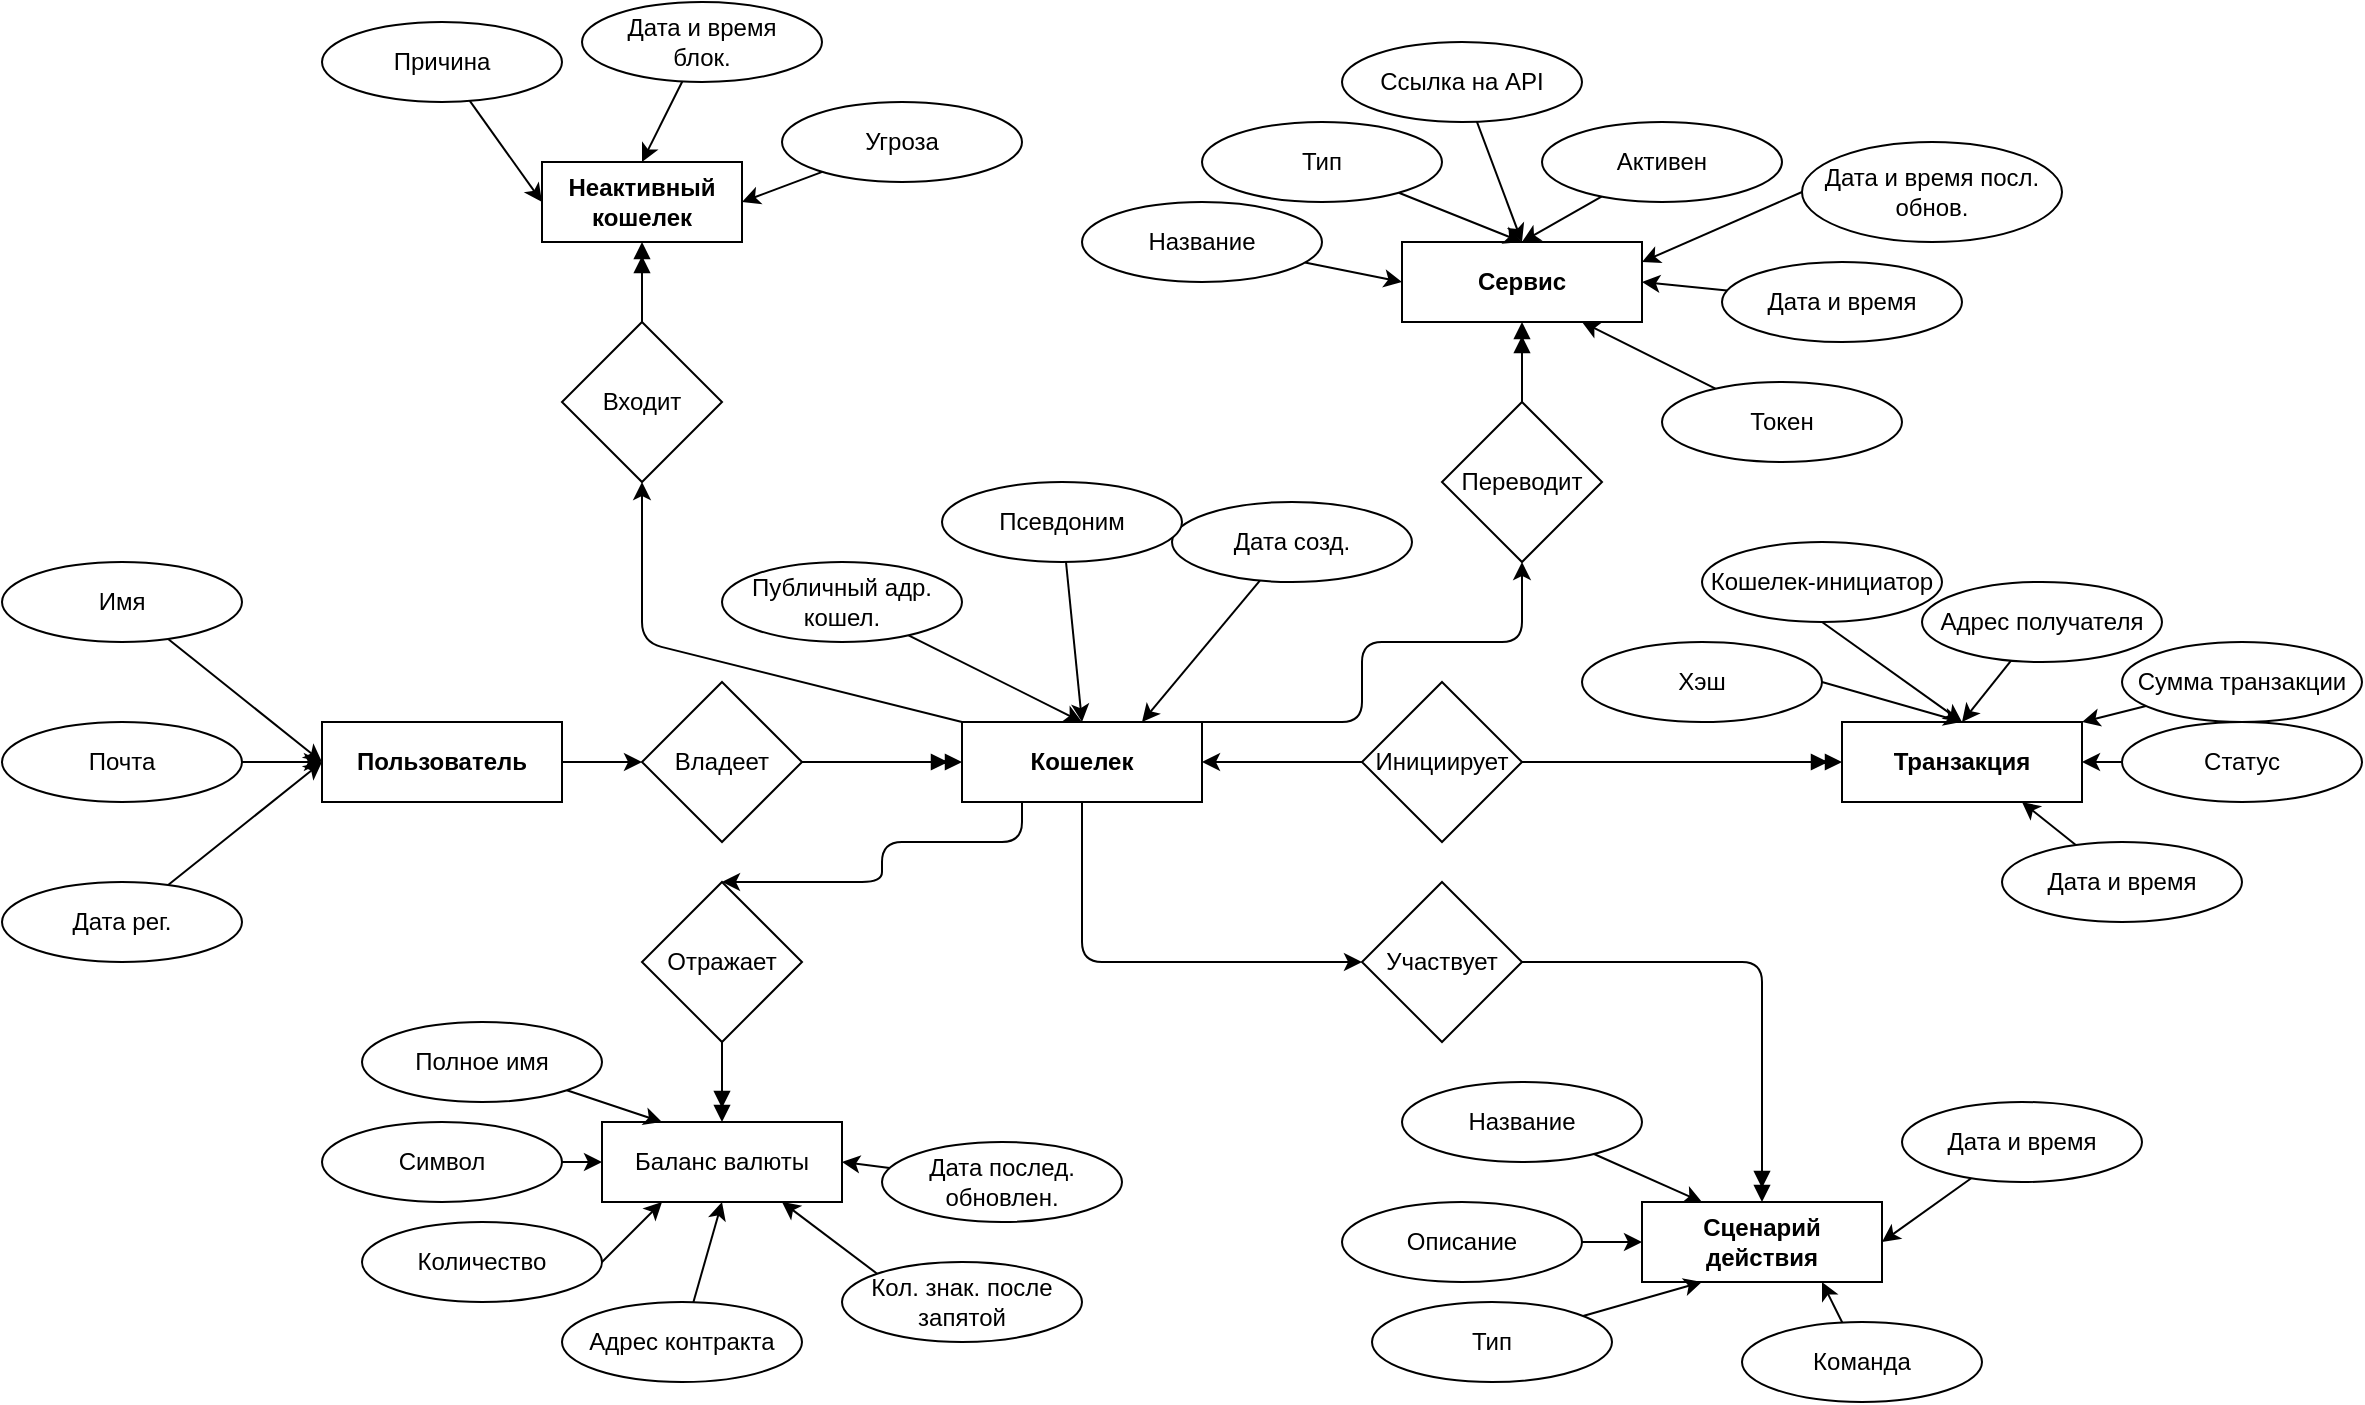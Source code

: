 <mxfile>
    <diagram id="Eth7Fp71FNX5mIKtPomX" name="Page-1">
        <mxGraphModel dx="1821" dy="764" grid="1" gridSize="10" guides="1" tooltips="1" connect="1" arrows="1" fold="1" page="1" pageScale="1" pageWidth="850" pageHeight="1100" math="0" shadow="0">
            <root>
                <mxCell id="0"/>
                <mxCell id="1" parent="0"/>
                <mxCell id="55" style="edgeStyle=none;html=1;entryX=0;entryY=0.5;entryDx=0;entryDy=0;" parent="1" source="32" target="54" edge="1">
                    <mxGeometry relative="1" as="geometry">
                        <Array as="points">
                            <mxPoint x="260" y="520"/>
                            <mxPoint x="260" y="560"/>
                            <mxPoint x="300" y="560"/>
                            <mxPoint x="360" y="560"/>
                        </Array>
                    </mxGeometry>
                </mxCell>
                <mxCell id="118" style="edgeStyle=none;html=1;exitX=0.25;exitY=1;exitDx=0;exitDy=0;entryX=0.5;entryY=0;entryDx=0;entryDy=0;" edge="1" parent="1" source="32" target="116">
                    <mxGeometry relative="1" as="geometry">
                        <Array as="points">
                            <mxPoint x="230" y="500"/>
                            <mxPoint x="160" y="500"/>
                            <mxPoint x="160" y="520"/>
                        </Array>
                    </mxGeometry>
                </mxCell>
                <mxCell id="143" style="edgeStyle=none;html=1;exitX=1;exitY=0;exitDx=0;exitDy=0;entryX=0.5;entryY=1;entryDx=0;entryDy=0;" edge="1" parent="1" source="32" target="63">
                    <mxGeometry relative="1" as="geometry">
                        <Array as="points">
                            <mxPoint x="400" y="440"/>
                            <mxPoint x="400" y="400"/>
                            <mxPoint x="480" y="400"/>
                        </Array>
                    </mxGeometry>
                </mxCell>
                <mxCell id="161" style="edgeStyle=none;html=1;exitX=0;exitY=0;exitDx=0;exitDy=0;entryX=0.5;entryY=1;entryDx=0;entryDy=0;" edge="1" parent="1" source="32" target="70">
                    <mxGeometry relative="1" as="geometry">
                        <Array as="points">
                            <mxPoint x="40" y="400"/>
                        </Array>
                    </mxGeometry>
                </mxCell>
                <mxCell id="32" value="&lt;strong data-end=&quot;286&quot; data-start=&quot;266&quot;&gt;Кошелек&lt;/strong&gt;" style="rounded=0;whiteSpace=wrap;html=1;" parent="1" vertex="1">
                    <mxGeometry x="200" y="440" width="120" height="40" as="geometry"/>
                </mxCell>
                <mxCell id="35" value="&lt;strong data-end=&quot;913&quot; data-start=&quot;885&quot;&gt;Транзакция&lt;/strong&gt;" style="rounded=0;whiteSpace=wrap;html=1;" parent="1" vertex="1">
                    <mxGeometry x="640" y="440" width="120" height="40" as="geometry"/>
                </mxCell>
                <mxCell id="38" style="edgeStyle=none;html=1;entryX=1;entryY=0.5;entryDx=0;entryDy=0;" parent="1" source="40" target="32" edge="1">
                    <mxGeometry relative="1" as="geometry"/>
                </mxCell>
                <mxCell id="39" style="edgeStyle=none;html=1;entryX=0;entryY=0.5;entryDx=0;entryDy=0;endArrow=doubleBlock;endFill=1;" parent="1" source="40" target="35" edge="1">
                    <mxGeometry relative="1" as="geometry"/>
                </mxCell>
                <mxCell id="40" value="Инициирует" style="rhombus;whiteSpace=wrap;html=1;" parent="1" vertex="1">
                    <mxGeometry x="400" y="420" width="80" height="80" as="geometry"/>
                </mxCell>
                <mxCell id="53" value="&lt;strong data-end=&quot;1103&quot; data-start=&quot;1066&quot;&gt;Сценарий действия&lt;/strong&gt;" style="rounded=0;whiteSpace=wrap;html=1;" parent="1" vertex="1">
                    <mxGeometry x="540" y="680" width="120" height="40" as="geometry"/>
                </mxCell>
                <mxCell id="56" style="edgeStyle=none;html=1;entryX=0.5;entryY=0;entryDx=0;entryDy=0;endArrow=doubleBlock;endFill=1;exitX=1;exitY=0.5;exitDx=0;exitDy=0;" parent="1" source="54" target="53" edge="1">
                    <mxGeometry relative="1" as="geometry">
                        <mxPoint x="580" y="560" as="sourcePoint"/>
                        <Array as="points">
                            <mxPoint x="600" y="560"/>
                        </Array>
                    </mxGeometry>
                </mxCell>
                <mxCell id="54" value="Участвует" style="rhombus;whiteSpace=wrap;html=1;" parent="1" vertex="1">
                    <mxGeometry x="400" y="520" width="80" height="80" as="geometry"/>
                </mxCell>
                <mxCell id="59" style="edgeStyle=none;html=1;entryX=0;entryY=0.5;entryDx=0;entryDy=0;" parent="1" source="57" target="58" edge="1">
                    <mxGeometry relative="1" as="geometry"/>
                </mxCell>
                <mxCell id="57" value="&lt;b&gt;Пользователь&lt;/b&gt;" style="rounded=0;whiteSpace=wrap;html=1;" parent="1" vertex="1">
                    <mxGeometry x="-120" y="440" width="120" height="40" as="geometry"/>
                </mxCell>
                <mxCell id="60" style="edgeStyle=none;html=1;entryX=0;entryY=0.5;entryDx=0;entryDy=0;endArrow=doubleBlock;endFill=1;" parent="1" source="58" target="32" edge="1">
                    <mxGeometry relative="1" as="geometry"/>
                </mxCell>
                <mxCell id="58" value="Владеет" style="rhombus;whiteSpace=wrap;html=1;" parent="1" vertex="1">
                    <mxGeometry x="40" y="420" width="80" height="80" as="geometry"/>
                </mxCell>
                <mxCell id="62" value="&lt;strong data-end=&quot;286&quot; data-start=&quot;266&quot;&gt;Сервис&lt;/strong&gt;" style="rounded=0;whiteSpace=wrap;html=1;" parent="1" vertex="1">
                    <mxGeometry x="420" y="200" width="120" height="40" as="geometry"/>
                </mxCell>
                <mxCell id="68" style="edgeStyle=none;html=1;entryX=0.5;entryY=1;entryDx=0;entryDy=0;endArrow=doubleBlock;endFill=1;" parent="1" source="63" target="62" edge="1">
                    <mxGeometry relative="1" as="geometry"/>
                </mxCell>
                <mxCell id="63" value="Переводит" style="rhombus;whiteSpace=wrap;html=1;" parent="1" vertex="1">
                    <mxGeometry x="440" y="280" width="80" height="80" as="geometry"/>
                </mxCell>
                <mxCell id="69" value="&lt;strong data-end=&quot;286&quot; data-start=&quot;266&quot;&gt;Неактивный кошелек&lt;/strong&gt;" style="rounded=0;whiteSpace=wrap;html=1;" parent="1" vertex="1">
                    <mxGeometry x="-10" y="160" width="100" height="40" as="geometry"/>
                </mxCell>
                <mxCell id="72" style="edgeStyle=none;html=1;entryX=0.5;entryY=1;entryDx=0;entryDy=0;endArrow=doubleBlock;endFill=1;exitX=0.5;exitY=0;exitDx=0;exitDy=0;" parent="1" source="70" target="69" edge="1">
                    <mxGeometry relative="1" as="geometry"/>
                </mxCell>
                <mxCell id="70" value="Входит" style="rhombus;whiteSpace=wrap;html=1;" parent="1" vertex="1">
                    <mxGeometry y="240" width="80" height="80" as="geometry"/>
                </mxCell>
                <mxCell id="82" style="edgeStyle=none;html=1;entryX=0;entryY=0.5;entryDx=0;entryDy=0;" edge="1" parent="1" source="77" target="57">
                    <mxGeometry relative="1" as="geometry"/>
                </mxCell>
                <mxCell id="77" value="Имя" style="ellipse;whiteSpace=wrap;html=1;" vertex="1" parent="1">
                    <mxGeometry x="-280" y="360" width="120" height="40" as="geometry"/>
                </mxCell>
                <mxCell id="84" style="edgeStyle=none;html=1;entryX=0;entryY=0.5;entryDx=0;entryDy=0;" edge="1" parent="1" source="78" target="57">
                    <mxGeometry relative="1" as="geometry"/>
                </mxCell>
                <mxCell id="78" value="Почта" style="ellipse;whiteSpace=wrap;html=1;" vertex="1" parent="1">
                    <mxGeometry x="-280" y="440" width="120" height="40" as="geometry"/>
                </mxCell>
                <mxCell id="86" style="edgeStyle=none;html=1;entryX=0;entryY=0.5;entryDx=0;entryDy=0;" edge="1" parent="1" source="79" target="57">
                    <mxGeometry relative="1" as="geometry"/>
                </mxCell>
                <mxCell id="79" value="Дата рег." style="ellipse;whiteSpace=wrap;html=1;" vertex="1" parent="1">
                    <mxGeometry x="-280" y="520" width="120" height="40" as="geometry"/>
                </mxCell>
                <mxCell id="90" style="edgeStyle=none;html=1;entryX=0.5;entryY=0;entryDx=0;entryDy=0;" edge="1" parent="1" source="87" target="32">
                    <mxGeometry relative="1" as="geometry"/>
                </mxCell>
                <mxCell id="87" value="Публичный адр. кошел." style="ellipse;whiteSpace=wrap;html=1;" vertex="1" parent="1">
                    <mxGeometry x="80" y="360" width="120" height="40" as="geometry"/>
                </mxCell>
                <mxCell id="92" style="edgeStyle=none;html=1;entryX=0.75;entryY=0;entryDx=0;entryDy=0;" edge="1" parent="1" source="89" target="32">
                    <mxGeometry relative="1" as="geometry"/>
                </mxCell>
                <mxCell id="89" value="Дата созд." style="ellipse;whiteSpace=wrap;html=1;" vertex="1" parent="1">
                    <mxGeometry x="305" y="330" width="120" height="40" as="geometry"/>
                </mxCell>
                <mxCell id="111" style="edgeStyle=none;html=1;entryX=0.5;entryY=0;entryDx=0;entryDy=0;exitX=1;exitY=0.5;exitDx=0;exitDy=0;" edge="1" parent="1" source="94" target="35">
                    <mxGeometry relative="1" as="geometry">
                        <mxPoint x="633.666" y="428.944" as="sourcePoint"/>
                    </mxGeometry>
                </mxCell>
                <mxCell id="94" value="Хэш" style="ellipse;whiteSpace=wrap;html=1;" vertex="1" parent="1">
                    <mxGeometry x="510" y="400" width="120" height="40" as="geometry"/>
                </mxCell>
                <mxCell id="110" style="edgeStyle=none;html=1;exitX=0.5;exitY=1;exitDx=0;exitDy=0;entryX=0.5;entryY=0;entryDx=0;entryDy=0;" edge="1" parent="1" source="95" target="35">
                    <mxGeometry relative="1" as="geometry"/>
                </mxCell>
                <mxCell id="95" value="Кошелек-инициатор" style="ellipse;whiteSpace=wrap;html=1;" vertex="1" parent="1">
                    <mxGeometry x="570" y="350" width="120" height="40" as="geometry"/>
                </mxCell>
                <mxCell id="109" style="edgeStyle=none;html=1;entryX=0.5;entryY=0;entryDx=0;entryDy=0;" edge="1" parent="1" source="97" target="35">
                    <mxGeometry relative="1" as="geometry"/>
                </mxCell>
                <mxCell id="97" value="Адрес получателя" style="ellipse;whiteSpace=wrap;html=1;" vertex="1" parent="1">
                    <mxGeometry x="680" y="370" width="120" height="40" as="geometry"/>
                </mxCell>
                <mxCell id="108" style="edgeStyle=none;html=1;entryX=1;entryY=0;entryDx=0;entryDy=0;" edge="1" parent="1" source="98" target="35">
                    <mxGeometry relative="1" as="geometry"/>
                </mxCell>
                <mxCell id="98" value="Сумма транзакции" style="ellipse;whiteSpace=wrap;html=1;" vertex="1" parent="1">
                    <mxGeometry x="780" y="400" width="120" height="40" as="geometry"/>
                </mxCell>
                <mxCell id="107" style="edgeStyle=none;html=1;entryX=1;entryY=0.5;entryDx=0;entryDy=0;" edge="1" parent="1" source="99" target="35">
                    <mxGeometry relative="1" as="geometry"/>
                </mxCell>
                <mxCell id="99" value="Статус" style="ellipse;whiteSpace=wrap;html=1;" vertex="1" parent="1">
                    <mxGeometry x="780" y="440" width="120" height="40" as="geometry"/>
                </mxCell>
                <mxCell id="106" style="edgeStyle=none;html=1;entryX=0.75;entryY=1;entryDx=0;entryDy=0;" edge="1" parent="1" source="100" target="35">
                    <mxGeometry relative="1" as="geometry"/>
                </mxCell>
                <mxCell id="100" value="Дата и время" style="ellipse;whiteSpace=wrap;html=1;" vertex="1" parent="1">
                    <mxGeometry x="720" y="500" width="120" height="40" as="geometry"/>
                </mxCell>
                <mxCell id="114" style="edgeStyle=none;html=1;entryX=0.5;entryY=0;entryDx=0;entryDy=0;" edge="1" parent="1" source="113" target="32">
                    <mxGeometry relative="1" as="geometry"/>
                </mxCell>
                <mxCell id="113" value="Псевдоним " style="ellipse;whiteSpace=wrap;html=1;" vertex="1" parent="1">
                    <mxGeometry x="190" y="320" width="120" height="40" as="geometry"/>
                </mxCell>
                <mxCell id="115" value="Баланс валюты" style="rounded=0;whiteSpace=wrap;html=1;" vertex="1" parent="1">
                    <mxGeometry x="20" y="640" width="120" height="40" as="geometry"/>
                </mxCell>
                <mxCell id="119" style="edgeStyle=none;html=1;entryX=0.5;entryY=0;entryDx=0;entryDy=0;endArrow=doubleBlock;endFill=1;" edge="1" parent="1" source="116" target="115">
                    <mxGeometry relative="1" as="geometry"/>
                </mxCell>
                <mxCell id="116" value="Отражает" style="rhombus;whiteSpace=wrap;html=1;" vertex="1" parent="1">
                    <mxGeometry x="40" y="520" width="80" height="80" as="geometry"/>
                </mxCell>
                <mxCell id="127" style="edgeStyle=none;html=1;entryX=0;entryY=0.5;entryDx=0;entryDy=0;" edge="1" parent="1" source="120" target="115">
                    <mxGeometry relative="1" as="geometry"/>
                </mxCell>
                <mxCell id="120" value="Символ" style="ellipse;whiteSpace=wrap;html=1;" vertex="1" parent="1">
                    <mxGeometry x="-120" y="640" width="120" height="40" as="geometry"/>
                </mxCell>
                <mxCell id="126" style="edgeStyle=none;html=1;entryX=0.25;entryY=0;entryDx=0;entryDy=0;" edge="1" parent="1" source="121" target="115">
                    <mxGeometry relative="1" as="geometry"/>
                </mxCell>
                <mxCell id="121" value="Полное имя" style="ellipse;whiteSpace=wrap;html=1;" vertex="1" parent="1">
                    <mxGeometry x="-100" y="590" width="120" height="40" as="geometry"/>
                </mxCell>
                <mxCell id="129" style="edgeStyle=none;html=1;entryX=0.5;entryY=1;entryDx=0;entryDy=0;" edge="1" parent="1" source="122" target="115">
                    <mxGeometry relative="1" as="geometry"/>
                </mxCell>
                <mxCell id="122" value="Адрес контракта" style="ellipse;whiteSpace=wrap;html=1;" vertex="1" parent="1">
                    <mxGeometry y="730" width="120" height="40" as="geometry"/>
                </mxCell>
                <mxCell id="128" style="edgeStyle=none;html=1;exitX=1;exitY=0.5;exitDx=0;exitDy=0;entryX=0.25;entryY=1;entryDx=0;entryDy=0;" edge="1" parent="1" source="123" target="115">
                    <mxGeometry relative="1" as="geometry"/>
                </mxCell>
                <mxCell id="123" value="Количество" style="ellipse;whiteSpace=wrap;html=1;" vertex="1" parent="1">
                    <mxGeometry x="-100" y="690" width="120" height="40" as="geometry"/>
                </mxCell>
                <mxCell id="130" style="edgeStyle=none;html=1;exitX=0;exitY=0;exitDx=0;exitDy=0;entryX=0.75;entryY=1;entryDx=0;entryDy=0;" edge="1" parent="1" source="124" target="115">
                    <mxGeometry relative="1" as="geometry"/>
                </mxCell>
                <mxCell id="124" value="Кол. знак. после запятой" style="ellipse;whiteSpace=wrap;html=1;" vertex="1" parent="1">
                    <mxGeometry x="140" y="710" width="120" height="40" as="geometry"/>
                </mxCell>
                <mxCell id="131" style="edgeStyle=none;html=1;entryX=1;entryY=0.5;entryDx=0;entryDy=0;" edge="1" parent="1" source="125" target="115">
                    <mxGeometry relative="1" as="geometry"/>
                </mxCell>
                <mxCell id="125" value="Дата послед. обновлен." style="ellipse;whiteSpace=wrap;html=1;" vertex="1" parent="1">
                    <mxGeometry x="160" y="650" width="120" height="40" as="geometry"/>
                </mxCell>
                <mxCell id="139" style="edgeStyle=none;html=1;entryX=0.25;entryY=1;entryDx=0;entryDy=0;" edge="1" parent="1" source="132" target="53">
                    <mxGeometry relative="1" as="geometry"/>
                </mxCell>
                <mxCell id="132" value="Тип" style="ellipse;whiteSpace=wrap;html=1;" vertex="1" parent="1">
                    <mxGeometry x="405" y="730" width="120" height="40" as="geometry"/>
                </mxCell>
                <mxCell id="137" style="edgeStyle=none;html=1;entryX=0.25;entryY=0;entryDx=0;entryDy=0;" edge="1" parent="1" source="133" target="53">
                    <mxGeometry relative="1" as="geometry"/>
                </mxCell>
                <mxCell id="133" value="Название" style="ellipse;whiteSpace=wrap;html=1;" vertex="1" parent="1">
                    <mxGeometry x="420" y="620" width="120" height="40" as="geometry"/>
                </mxCell>
                <mxCell id="138" style="edgeStyle=none;html=1;entryX=0;entryY=0.5;entryDx=0;entryDy=0;" edge="1" parent="1" source="134" target="53">
                    <mxGeometry relative="1" as="geometry"/>
                </mxCell>
                <mxCell id="134" value="Описание" style="ellipse;whiteSpace=wrap;html=1;" vertex="1" parent="1">
                    <mxGeometry x="390" y="680" width="120" height="40" as="geometry"/>
                </mxCell>
                <mxCell id="142" style="edgeStyle=none;html=1;entryX=1;entryY=0.5;entryDx=0;entryDy=0;" edge="1" parent="1" source="135" target="53">
                    <mxGeometry relative="1" as="geometry"/>
                </mxCell>
                <mxCell id="135" value="Дата и время" style="ellipse;whiteSpace=wrap;html=1;" vertex="1" parent="1">
                    <mxGeometry x="670" y="630" width="120" height="40" as="geometry"/>
                </mxCell>
                <mxCell id="141" style="edgeStyle=none;html=1;entryX=0.75;entryY=1;entryDx=0;entryDy=0;" edge="1" parent="1" source="136" target="53">
                    <mxGeometry relative="1" as="geometry"/>
                </mxCell>
                <mxCell id="136" value="Команда" style="ellipse;whiteSpace=wrap;html=1;" vertex="1" parent="1">
                    <mxGeometry x="590" y="740" width="120" height="40" as="geometry"/>
                </mxCell>
                <mxCell id="152" style="edgeStyle=none;html=1;entryX=0;entryY=0.5;entryDx=0;entryDy=0;" edge="1" parent="1" source="145" target="62">
                    <mxGeometry relative="1" as="geometry"/>
                </mxCell>
                <mxCell id="145" value="Название" style="ellipse;whiteSpace=wrap;html=1;" vertex="1" parent="1">
                    <mxGeometry x="260" y="180" width="120" height="40" as="geometry"/>
                </mxCell>
                <mxCell id="153" style="edgeStyle=none;html=1;entryX=0.5;entryY=0;entryDx=0;entryDy=0;" edge="1" parent="1" source="146" target="62">
                    <mxGeometry relative="1" as="geometry"/>
                </mxCell>
                <mxCell id="146" value="Тип" style="ellipse;whiteSpace=wrap;html=1;" vertex="1" parent="1">
                    <mxGeometry x="320" y="140" width="120" height="40" as="geometry"/>
                </mxCell>
                <mxCell id="154" style="edgeStyle=none;html=1;entryX=0.5;entryY=0;entryDx=0;entryDy=0;" edge="1" parent="1" source="147" target="62">
                    <mxGeometry relative="1" as="geometry"/>
                </mxCell>
                <mxCell id="147" value="Ссылка на API" style="ellipse;whiteSpace=wrap;html=1;" vertex="1" parent="1">
                    <mxGeometry x="390" y="100" width="120" height="40" as="geometry"/>
                </mxCell>
                <mxCell id="155" style="edgeStyle=none;html=1;entryX=0.5;entryY=0;entryDx=0;entryDy=0;" edge="1" parent="1" source="148" target="62">
                    <mxGeometry relative="1" as="geometry"/>
                </mxCell>
                <mxCell id="148" value="Активен" style="ellipse;whiteSpace=wrap;html=1;" vertex="1" parent="1">
                    <mxGeometry x="490" y="140" width="120" height="40" as="geometry"/>
                </mxCell>
                <mxCell id="157" style="edgeStyle=none;html=1;entryX=1;entryY=0.5;entryDx=0;entryDy=0;" edge="1" parent="1" source="149" target="62">
                    <mxGeometry relative="1" as="geometry"/>
                </mxCell>
                <mxCell id="149" value="Дата и время" style="ellipse;whiteSpace=wrap;html=1;" vertex="1" parent="1">
                    <mxGeometry x="580" y="210" width="120" height="40" as="geometry"/>
                </mxCell>
                <mxCell id="156" style="edgeStyle=none;html=1;exitX=0;exitY=0.5;exitDx=0;exitDy=0;entryX=1;entryY=0.25;entryDx=0;entryDy=0;" edge="1" parent="1" source="150" target="62">
                    <mxGeometry relative="1" as="geometry"/>
                </mxCell>
                <mxCell id="150" value="Дата и время посл.&lt;div&gt;обнов.&lt;/div&gt;" style="ellipse;whiteSpace=wrap;html=1;" vertex="1" parent="1">
                    <mxGeometry x="620" y="150" width="130" height="50" as="geometry"/>
                </mxCell>
                <mxCell id="165" style="edgeStyle=none;html=1;entryX=0.75;entryY=1;entryDx=0;entryDy=0;" edge="1" parent="1" source="151" target="62">
                    <mxGeometry relative="1" as="geometry"/>
                </mxCell>
                <mxCell id="151" value="Токен" style="ellipse;whiteSpace=wrap;html=1;" vertex="1" parent="1">
                    <mxGeometry x="550" y="270" width="120" height="40" as="geometry"/>
                </mxCell>
                <mxCell id="162" style="edgeStyle=none;html=1;entryX=0;entryY=0.5;entryDx=0;entryDy=0;" edge="1" parent="1" source="158" target="69">
                    <mxGeometry relative="1" as="geometry"/>
                </mxCell>
                <mxCell id="158" value="Причина" style="ellipse;whiteSpace=wrap;html=1;" vertex="1" parent="1">
                    <mxGeometry x="-120" y="90" width="120" height="40" as="geometry"/>
                </mxCell>
                <mxCell id="163" style="edgeStyle=none;html=1;entryX=0.5;entryY=0;entryDx=0;entryDy=0;" edge="1" parent="1" source="159" target="69">
                    <mxGeometry relative="1" as="geometry"/>
                </mxCell>
                <mxCell id="159" value="Дата и время&lt;div&gt;блок.&lt;/div&gt;" style="ellipse;whiteSpace=wrap;html=1;" vertex="1" parent="1">
                    <mxGeometry x="10" y="80" width="120" height="40" as="geometry"/>
                </mxCell>
                <mxCell id="164" style="edgeStyle=none;html=1;entryX=1;entryY=0.5;entryDx=0;entryDy=0;" edge="1" parent="1" source="160" target="69">
                    <mxGeometry relative="1" as="geometry"/>
                </mxCell>
                <mxCell id="160" value="Угроза" style="ellipse;whiteSpace=wrap;html=1;" vertex="1" parent="1">
                    <mxGeometry x="110" y="130" width="120" height="40" as="geometry"/>
                </mxCell>
            </root>
        </mxGraphModel>
    </diagram>
</mxfile>